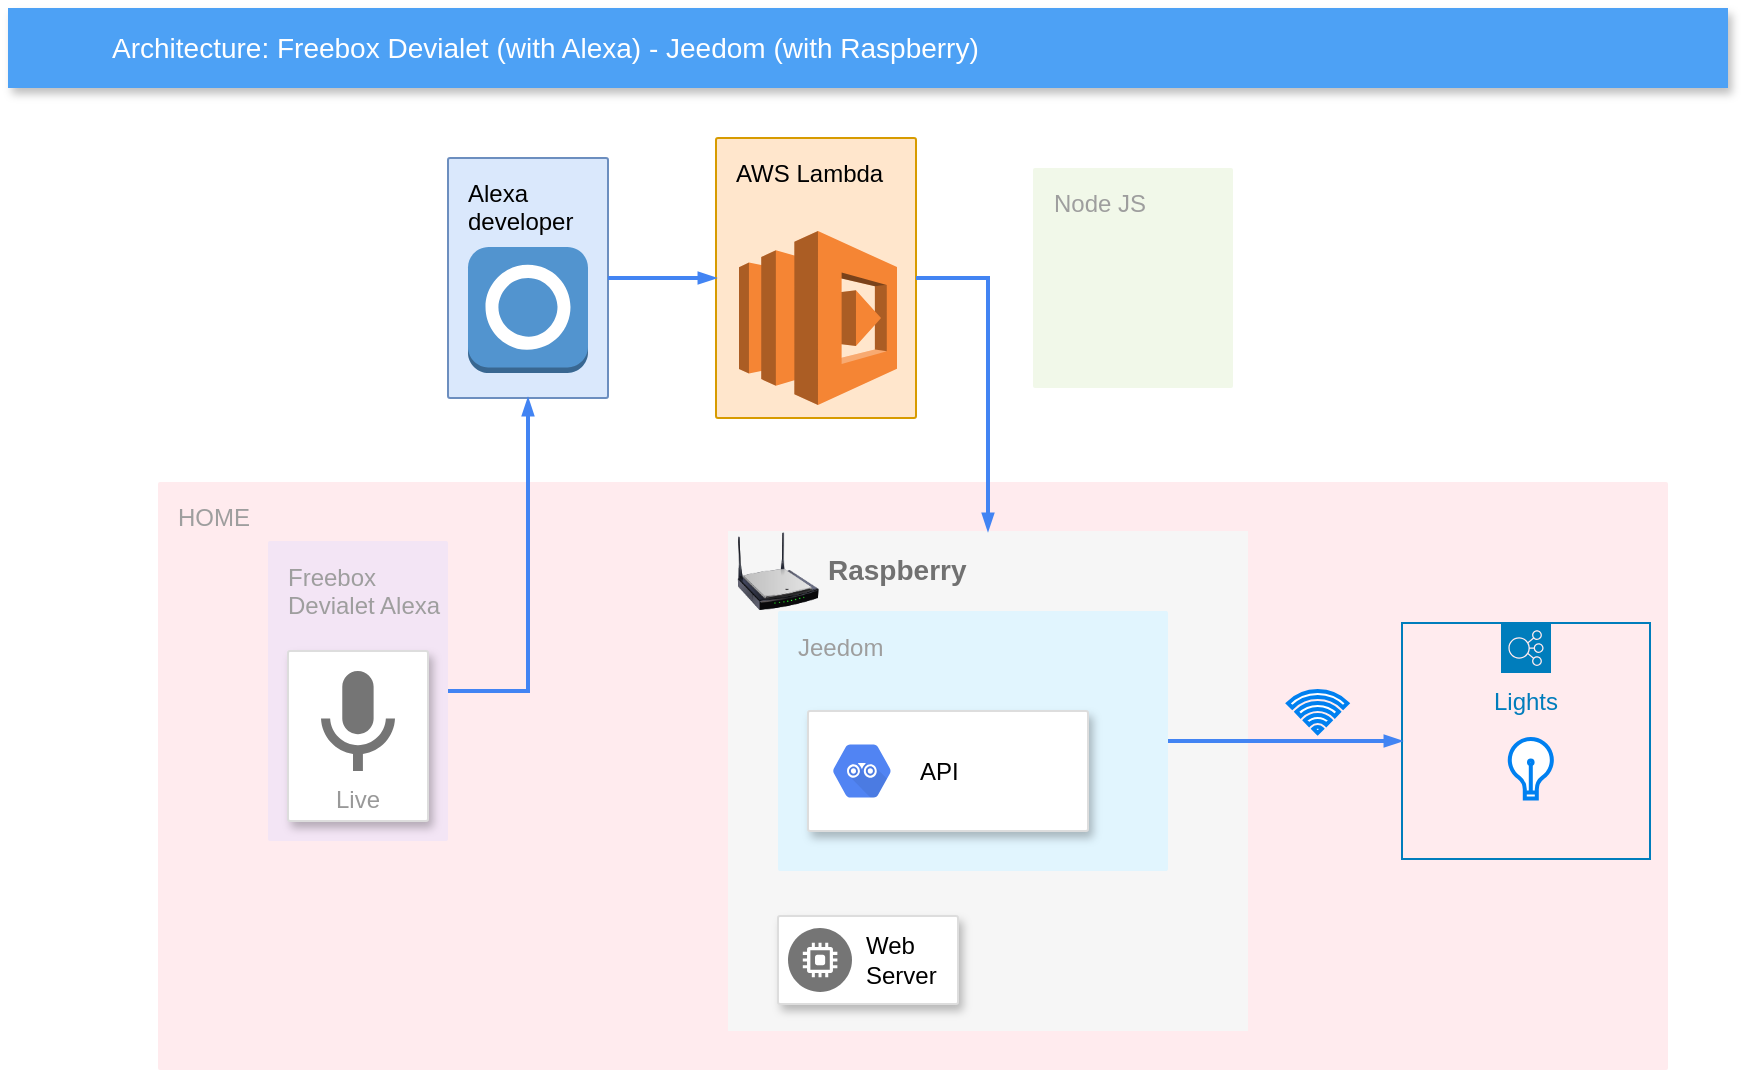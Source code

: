 <mxfile version="10.6.6" type="github"><diagram id="f106602c-feb2-e66a-4537-3a34d633f6aa" name="Page-1"><mxGraphModel dx="918" dy="593" grid="1" gridSize="10" guides="1" tooltips="1" connect="1" arrows="1" fold="1" page="1" pageScale="1" pageWidth="1169" pageHeight="827" background="#ffffff" math="0" shadow="0"><root><mxCell id="0"/><mxCell id="1" parent="0"/><mxCell id="1aeGDJi5lo-5HgL9PIZE-979" value="HOME" style="points=[[0,0,0],[0.25,0,0],[0.5,0,0],[0.75,0,0],[1,0,0],[1,0.25,0],[1,0.5,0],[1,0.75,0],[1,1,0],[0.75,1,0],[0.5,1,0],[0.25,1,0],[0,1,0],[0,0.75,0],[0,0.5,0],[0,0.25,0]];rounded=1;absoluteArcSize=1;arcSize=2;html=1;strokeColor=none;gradientColor=none;shadow=0;dashed=0;fontSize=12;fontColor=#9E9E9E;align=left;verticalAlign=top;spacing=10;spacingTop=-4;fillColor=#FFEBEE;" vertex="1" parent="1"><mxGeometry x="235" y="277" width="755" height="294" as="geometry"/></mxCell><mxCell id="1aeGDJi5lo-5HgL9PIZE-977" value="Node JS" style="points=[[0,0,0],[0.25,0,0],[0.5,0,0],[0.75,0,0],[1,0,0],[1,0.25,0],[1,0.5,0],[1,0.75,0],[1,1,0],[0.75,1,0],[0.5,1,0],[0.25,1,0],[0,1,0],[0,0.75,0],[0,0.5,0],[0,0.25,0]];rounded=1;absoluteArcSize=1;arcSize=2;html=1;strokeColor=none;gradientColor=none;shadow=0;dashed=0;fontSize=12;fontColor=#9E9E9E;align=left;verticalAlign=top;spacing=10;spacingTop=-4;fillColor=#F1F8E9;" vertex="1" parent="1"><mxGeometry x="672.5" y="120" width="100" height="110" as="geometry"/></mxCell><mxCell id="1aeGDJi5lo-5HgL9PIZE-960" value="AWS Lambda" style="points=[[0,0,0],[0.25,0,0],[0.5,0,0],[0.75,0,0],[1,0,0],[1,0.25,0],[1,0.5,0],[1,0.75,0],[1,1,0],[0.75,1,0],[0.5,1,0],[0.25,1,0],[0,1,0],[0,0.75,0],[0,0.5,0],[0,0.25,0]];rounded=1;absoluteArcSize=1;arcSize=2;html=1;strokeColor=#d79b00;shadow=0;dashed=0;fontSize=12;align=left;verticalAlign=top;spacing=10;spacingTop=-4;fillColor=#ffe6cc;" vertex="1" parent="1"><mxGeometry x="514" y="105" width="100" height="140" as="geometry"/></mxCell><mxCell id="1aeGDJi5lo-5HgL9PIZE-959" value="Alexa&lt;br&gt;developer&lt;br&gt;" style="points=[[0,0,0],[0.25,0,0],[0.5,0,0],[0.75,0,0],[1,0,0],[1,0.25,0],[1,0.5,0],[1,0.75,0],[1,1,0],[0.75,1,0],[0.5,1,0],[0.25,1,0],[0,1,0],[0,0.75,0],[0,0.5,0],[0,0.25,0]];rounded=1;absoluteArcSize=1;arcSize=2;html=1;strokeColor=#6c8ebf;shadow=0;dashed=0;fontSize=12;align=left;verticalAlign=top;spacing=10;spacingTop=-4;fillColor=#dae8fc;" vertex="1" parent="1"><mxGeometry x="380" y="115" width="80" height="120" as="geometry"/></mxCell><mxCell id="14" value="&lt;b&gt;Raspberry&lt;/b&gt;" style="fillColor=#F6F6F6;strokeColor=none;shadow=0;gradientColor=none;fontSize=14;align=left;spacing=10;fontColor=#717171;9E9E9E;verticalAlign=top;spacingTop=-4;fontStyle=0;spacingLeft=40;html=1;" parent="1" vertex="1"><mxGeometry x="520" y="301.5" width="260" height="250" as="geometry"/></mxCell><mxCell id="942" value="Freebox&lt;br&gt;Devialet Alexa" style="rounded=1;absoluteArcSize=1;arcSize=2;html=1;strokeColor=none;gradientColor=none;shadow=0;dashed=0;fontSize=12;fontColor=#9E9E9E;align=left;verticalAlign=top;spacing=10;spacingTop=-4;fillColor=#F3E5F5;" parent="1" vertex="1"><mxGeometry x="290" y="306.5" width="90" height="150" as="geometry"/></mxCell><mxCell id="943" value="Jeedom" style="rounded=1;absoluteArcSize=1;arcSize=2;html=1;strokeColor=none;gradientColor=none;shadow=0;dashed=0;fontSize=12;fontColor=#9E9E9E;align=left;verticalAlign=top;spacing=10;spacingTop=-4;fillColor=#E1F5FE;" parent="1" vertex="1"><mxGeometry x="545" y="341.5" width="195" height="130" as="geometry"/></mxCell><mxCell id="818" value="Architecture: Freebox Devialet (with Alexa) - Jeedom (with Raspberry)" style="fillColor=#4DA1F5;strokeColor=none;shadow=1;gradientColor=none;fontSize=14;align=left;spacingLeft=50;fontColor=#ffffff;html=1;" parent="1" vertex="1"><mxGeometry x="160" y="40" width="860" height="40" as="geometry"/></mxCell><mxCell id="934" value="" style="strokeColor=#dddddd;fillColor=#ffffff;shadow=1;strokeWidth=1;rounded=1;absoluteArcSize=1;arcSize=2;fontSize=10;fontColor=#9E9E9E;align=center;html=1;" parent="1" vertex="1"><mxGeometry x="545" y="494" width="90" height="44" as="geometry"/></mxCell><mxCell id="935" value="Web&lt;br&gt;Server&lt;br&gt;" style="dashed=0;connectable=0;html=1;fillColor=#757575;strokeColor=none;shape=mxgraph.gcp2.dedicated_game_server;part=1;labelPosition=right;verticalLabelPosition=middle;align=left;verticalAlign=middle;spacingLeft=5;fontColor=#000000;fontSize=12;" parent="934" vertex="1"><mxGeometry y="0.5" width="32" height="32" relative="1" as="geometry"><mxPoint x="5" y="-16" as="offset"/></mxGeometry></mxCell><mxCell id="1aeGDJi5lo-5HgL9PIZE-953" value="Live" style="strokeColor=#dddddd;fillColor=#ffffff;shadow=1;strokeWidth=1;rounded=1;absoluteArcSize=1;arcSize=2;labelPosition=center;verticalLabelPosition=middle;align=center;verticalAlign=bottom;spacingLeft=0;fontColor=#999999;fontSize=12;whiteSpace=wrap;spacingBottom=2;" vertex="1" parent="1"><mxGeometry x="300" y="361.5" width="70" height="85" as="geometry"/></mxCell><mxCell id="1aeGDJi5lo-5HgL9PIZE-954" value="" style="dashed=0;connectable=0;html=1;fillColor=#757575;strokeColor=none;shape=mxgraph.gcp2.live;part=1;" vertex="1" parent="1aeGDJi5lo-5HgL9PIZE-953"><mxGeometry x="0.5" width="37" height="50" relative="1" as="geometry"><mxPoint x="-18.5" y="10" as="offset"/></mxGeometry></mxCell><mxCell id="1aeGDJi5lo-5HgL9PIZE-956" value="" style="outlineConnect=0;dashed=0;verticalLabelPosition=bottom;verticalAlign=top;align=center;html=1;shape=mxgraph.aws3.alexa_skill;fillColor=#5294CF;gradientColor=none;" vertex="1" parent="1"><mxGeometry x="390" y="159.5" width="60" height="63" as="geometry"/></mxCell><mxCell id="1aeGDJi5lo-5HgL9PIZE-958" value="" style="outlineConnect=0;dashed=0;verticalLabelPosition=bottom;verticalAlign=top;align=center;html=1;shape=mxgraph.aws3.lambda;fillColor=#F58534;gradientColor=none;" vertex="1" parent="1"><mxGeometry x="525.5" y="151.5" width="79" height="87" as="geometry"/></mxCell><mxCell id="1aeGDJi5lo-5HgL9PIZE-965" value="" style="edgeStyle=orthogonalEdgeStyle;fontSize=12;html=1;endArrow=blockThin;endFill=1;rounded=0;strokeWidth=2;endSize=4;startSize=4;dashed=0;strokeColor=#4284F3;exitX=1;exitY=0.5;exitDx=0;exitDy=0;exitPerimeter=0;entryX=0;entryY=0.5;entryDx=0;entryDy=0;entryPerimeter=0;" edge="1" parent="1" source="1aeGDJi5lo-5HgL9PIZE-959" target="1aeGDJi5lo-5HgL9PIZE-960"><mxGeometry width="100" relative="1" as="geometry"><mxPoint x="455" y="198" as="sourcePoint"/><mxPoint x="485" y="174.5" as="targetPoint"/></mxGeometry></mxCell><mxCell id="1aeGDJi5lo-5HgL9PIZE-970" value="" style="edgeStyle=orthogonalEdgeStyle;fontSize=12;html=1;endArrow=blockThin;endFill=1;rounded=0;strokeWidth=2;endSize=4;startSize=4;dashed=0;strokeColor=#4284F3;exitX=1;exitY=0.5;exitDx=0;exitDy=0;entryX=0.5;entryY=1;entryDx=0;entryDy=0;entryPerimeter=0;" edge="1" parent="1" source="942" target="1aeGDJi5lo-5HgL9PIZE-959"><mxGeometry width="100" relative="1" as="geometry"><mxPoint x="325" y="194" as="sourcePoint"/><mxPoint x="375" y="194" as="targetPoint"/></mxGeometry></mxCell><mxCell id="1aeGDJi5lo-5HgL9PIZE-974" value="" style="strokeColor=#dddddd;fillColor=#ffffff;shadow=1;strokeWidth=1;rounded=1;absoluteArcSize=1;arcSize=2;" vertex="1" parent="1"><mxGeometry x="560" y="391.5" width="140" height="60" as="geometry"/></mxCell><mxCell id="1aeGDJi5lo-5HgL9PIZE-975" value="&lt;font color=&quot;#000000&quot;&gt;API&lt;/font&gt;&lt;br&gt;" style="dashed=0;connectable=0;html=1;fillColor=#5184F3;strokeColor=none;shape=mxgraph.gcp2.hexIcon;prIcon=api_analytics;part=1;labelPosition=right;verticalLabelPosition=middle;align=left;verticalAlign=middle;spacingLeft=5;fontColor=#999999;fontSize=12;" vertex="1" parent="1aeGDJi5lo-5HgL9PIZE-974"><mxGeometry y="0.5" width="44" height="39" relative="1" as="geometry"><mxPoint x="5" y="-19.5" as="offset"/></mxGeometry></mxCell><mxCell id="1aeGDJi5lo-5HgL9PIZE-976" value="" style="shape=image;html=1;verticalAlign=top;verticalLabelPosition=bottom;labelBackgroundColor=#ffffff;imageAspect=0;aspect=fixed;image=https://cdn2.iconfinder.com/data/icons/nodejs-1/128/nodejs-128.png" vertex="1" parent="1"><mxGeometry x="682.5" y="150" width="80" height="80" as="geometry"/></mxCell><mxCell id="1aeGDJi5lo-5HgL9PIZE-978" value="" style="edgeStyle=orthogonalEdgeStyle;fontSize=12;html=1;endArrow=blockThin;endFill=1;rounded=0;strokeWidth=2;endSize=4;startSize=4;dashed=0;strokeColor=#4284F3;entryX=0.5;entryY=0;entryDx=0;entryDy=0;exitX=1;exitY=0.5;exitDx=0;exitDy=0;exitPerimeter=0;" edge="1" parent="1" source="1aeGDJi5lo-5HgL9PIZE-960" target="14"><mxGeometry width="100" relative="1" as="geometry"><mxPoint x="635" y="198.5" as="sourcePoint"/><mxPoint x="785" y="193.5" as="targetPoint"/></mxGeometry></mxCell><mxCell id="1aeGDJi5lo-5HgL9PIZE-980" value="" style="html=1;verticalLabelPosition=bottom;align=center;labelBackgroundColor=#ffffff;verticalAlign=top;strokeWidth=2;strokeColor=#0080F0;fillColor=#ffffff;shadow=0;dashed=0;shape=mxgraph.ios7.icons.lightbulb;" vertex="1" parent="1"><mxGeometry x="910" y="405.5" width="22.8" height="29.7" as="geometry"/></mxCell><mxCell id="1aeGDJi5lo-5HgL9PIZE-981" value="Lights" style="outlineConnect=0;gradientColor=none;html=1;whiteSpace=wrap;fontSize=12;fontStyle=0;shape=mxgraph.aws4.groupCenter;grIcon=mxgraph.aws4.group_elastic_load_balancing;grStroke=1;strokeColor=#007DBC;fillColor=none;verticalAlign=top;align=center;fontColor=#007DBC;dashed=0;spacingTop=25;" vertex="1" parent="1"><mxGeometry x="857" y="347.5" width="124" height="118" as="geometry"/></mxCell><mxCell id="1aeGDJi5lo-5HgL9PIZE-982" value="" style="edgeStyle=orthogonalEdgeStyle;fontSize=12;html=1;endArrow=blockThin;endFill=1;rounded=0;strokeWidth=2;endSize=4;startSize=4;dashed=0;strokeColor=#4284F3;" edge="1" parent="1" source="943" target="1aeGDJi5lo-5HgL9PIZE-981"><mxGeometry width="100" relative="1" as="geometry"><mxPoint x="840" y="426" as="sourcePoint"/><mxPoint x="940" y="426" as="targetPoint"/></mxGeometry></mxCell><mxCell id="1aeGDJi5lo-5HgL9PIZE-984" value="" style="image;html=1;labelBackgroundColor=#ffffff;image=img/lib/clip_art/networking/Wireless_Router_N_128x128.png" vertex="1" parent="1"><mxGeometry x="520" y="302" width="50" height="39" as="geometry"/></mxCell><mxCell id="1aeGDJi5lo-5HgL9PIZE-986" value="" style="html=1;verticalLabelPosition=bottom;align=center;labelBackgroundColor=#ffffff;verticalAlign=top;strokeWidth=2;strokeColor=#0080F0;fillColor=#ffffff;shadow=0;dashed=0;shape=mxgraph.ios7.icons.wifi;pointerEvents=1" vertex="1" parent="1"><mxGeometry x="800" y="381.5" width="29.7" height="21" as="geometry"/></mxCell></root></mxGraphModel></diagram></mxfile>